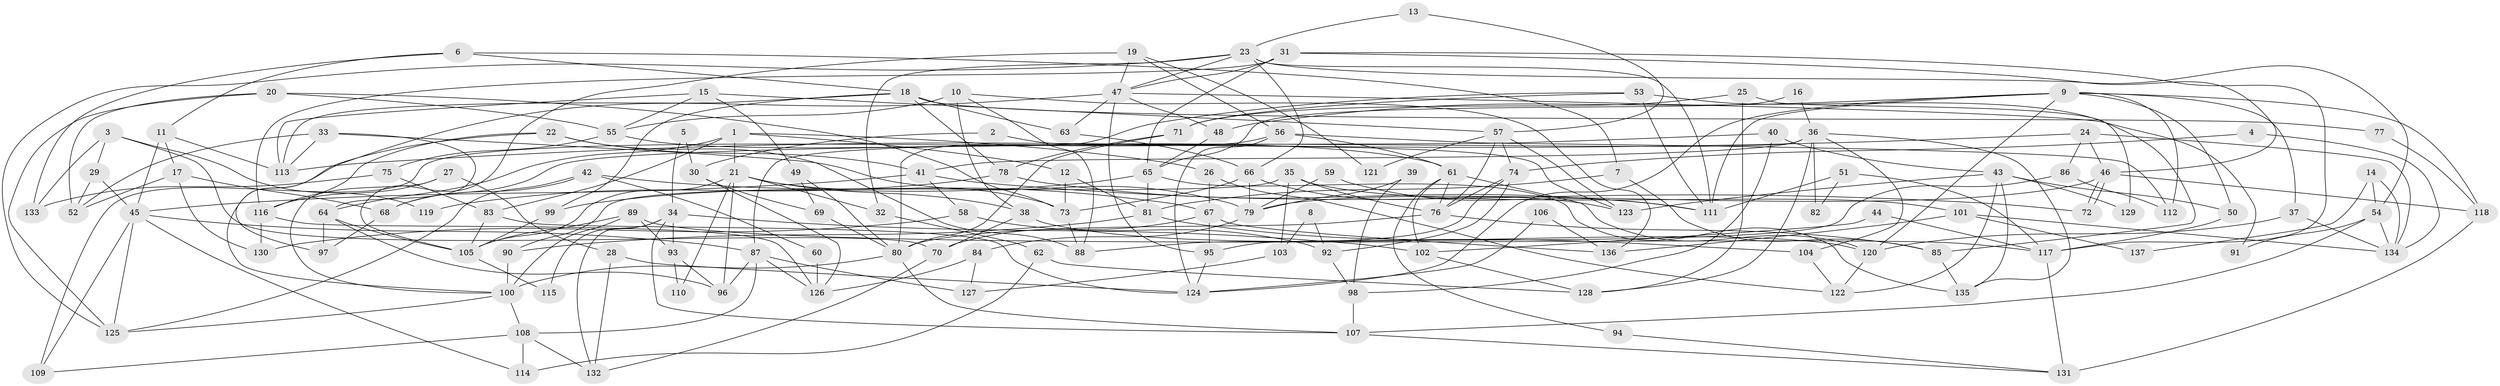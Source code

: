 // Generated by graph-tools (version 1.1) at 2025/36/03/09/25 02:36:01]
// undirected, 137 vertices, 274 edges
graph export_dot {
graph [start="1"]
  node [color=gray90,style=filled];
  1;
  2;
  3;
  4;
  5;
  6;
  7;
  8;
  9;
  10;
  11;
  12;
  13;
  14;
  15;
  16;
  17;
  18;
  19;
  20;
  21;
  22;
  23;
  24;
  25;
  26;
  27;
  28;
  29;
  30;
  31;
  32;
  33;
  34;
  35;
  36;
  37;
  38;
  39;
  40;
  41;
  42;
  43;
  44;
  45;
  46;
  47;
  48;
  49;
  50;
  51;
  52;
  53;
  54;
  55;
  56;
  57;
  58;
  59;
  60;
  61;
  62;
  63;
  64;
  65;
  66;
  67;
  68;
  69;
  70;
  71;
  72;
  73;
  74;
  75;
  76;
  77;
  78;
  79;
  80;
  81;
  82;
  83;
  84;
  85;
  86;
  87;
  88;
  89;
  90;
  91;
  92;
  93;
  94;
  95;
  96;
  97;
  98;
  99;
  100;
  101;
  102;
  103;
  104;
  105;
  106;
  107;
  108;
  109;
  110;
  111;
  112;
  113;
  114;
  115;
  116;
  117;
  118;
  119;
  120;
  121;
  122;
  123;
  124;
  125;
  126;
  127;
  128;
  129;
  130;
  131;
  132;
  133;
  134;
  135;
  136;
  137;
  1 -- 83;
  1 -- 21;
  1 -- 12;
  1 -- 26;
  1 -- 64;
  2 -- 123;
  2 -- 30;
  3 -- 133;
  3 -- 70;
  3 -- 29;
  3 -- 119;
  4 -- 134;
  4 -- 74;
  5 -- 30;
  5 -- 34;
  6 -- 11;
  6 -- 18;
  6 -- 7;
  6 -- 133;
  7 -- 85;
  7 -- 81;
  8 -- 103;
  8 -- 92;
  9 -- 112;
  9 -- 118;
  9 -- 37;
  9 -- 48;
  9 -- 50;
  9 -- 111;
  9 -- 120;
  9 -- 124;
  10 -- 55;
  10 -- 38;
  10 -- 88;
  10 -- 136;
  11 -- 45;
  11 -- 113;
  11 -- 17;
  12 -- 81;
  12 -- 73;
  13 -- 57;
  13 -- 23;
  14 -- 134;
  14 -- 54;
  14 -- 137;
  15 -- 113;
  15 -- 55;
  15 -- 49;
  15 -- 57;
  16 -- 36;
  16 -- 65;
  17 -- 52;
  17 -- 68;
  17 -- 130;
  18 -- 63;
  18 -- 78;
  18 -- 77;
  18 -- 99;
  18 -- 113;
  19 -- 105;
  19 -- 47;
  19 -- 56;
  19 -- 121;
  20 -- 73;
  20 -- 52;
  20 -- 55;
  20 -- 125;
  21 -- 73;
  21 -- 96;
  21 -- 32;
  21 -- 38;
  21 -- 105;
  21 -- 110;
  22 -- 100;
  22 -- 88;
  22 -- 41;
  22 -- 116;
  23 -- 54;
  23 -- 125;
  23 -- 32;
  23 -- 47;
  23 -- 66;
  23 -- 111;
  24 -- 46;
  24 -- 134;
  24 -- 86;
  24 -- 113;
  25 -- 71;
  25 -- 128;
  25 -- 129;
  26 -- 67;
  26 -- 122;
  27 -- 100;
  27 -- 116;
  27 -- 28;
  28 -- 124;
  28 -- 132;
  29 -- 45;
  29 -- 52;
  30 -- 126;
  30 -- 69;
  31 -- 47;
  31 -- 65;
  31 -- 46;
  31 -- 116;
  31 -- 117;
  32 -- 62;
  33 -- 113;
  33 -- 79;
  33 -- 52;
  33 -- 64;
  34 -- 102;
  34 -- 132;
  34 -- 93;
  34 -- 107;
  34 -- 115;
  35 -- 76;
  35 -- 90;
  35 -- 101;
  35 -- 103;
  36 -- 41;
  36 -- 104;
  36 -- 82;
  36 -- 87;
  36 -- 128;
  36 -- 135;
  37 -- 120;
  37 -- 134;
  38 -- 120;
  38 -- 70;
  39 -- 79;
  39 -- 98;
  40 -- 68;
  40 -- 43;
  40 -- 98;
  41 -- 45;
  41 -- 58;
  41 -- 72;
  42 -- 125;
  42 -- 68;
  42 -- 60;
  42 -- 67;
  43 -- 135;
  43 -- 123;
  43 -- 50;
  43 -- 122;
  43 -- 129;
  44 -- 117;
  44 -- 102;
  45 -- 87;
  45 -- 125;
  45 -- 109;
  45 -- 114;
  46 -- 72;
  46 -- 72;
  46 -- 79;
  46 -- 118;
  47 -- 95;
  47 -- 48;
  47 -- 63;
  47 -- 91;
  47 -- 97;
  48 -- 65;
  49 -- 80;
  49 -- 69;
  50 -- 117;
  51 -- 111;
  51 -- 117;
  51 -- 82;
  53 -- 111;
  53 -- 80;
  53 -- 71;
  53 -- 85;
  54 -- 134;
  54 -- 107;
  54 -- 91;
  55 -- 61;
  55 -- 75;
  56 -- 61;
  56 -- 109;
  56 -- 112;
  56 -- 124;
  57 -- 76;
  57 -- 74;
  57 -- 121;
  57 -- 123;
  58 -- 130;
  58 -- 92;
  59 -- 79;
  59 -- 111;
  60 -- 126;
  61 -- 76;
  61 -- 120;
  61 -- 94;
  61 -- 102;
  62 -- 114;
  62 -- 128;
  63 -- 66;
  64 -- 96;
  64 -- 97;
  64 -- 105;
  65 -- 99;
  65 -- 81;
  65 -- 135;
  66 -- 73;
  66 -- 79;
  66 -- 123;
  67 -- 70;
  67 -- 95;
  67 -- 136;
  68 -- 97;
  69 -- 80;
  70 -- 132;
  71 -- 80;
  71 -- 78;
  73 -- 88;
  74 -- 92;
  74 -- 76;
  74 -- 88;
  75 -- 83;
  75 -- 133;
  76 -- 85;
  76 -- 80;
  77 -- 118;
  78 -- 111;
  78 -- 119;
  79 -- 84;
  80 -- 100;
  80 -- 107;
  81 -- 90;
  81 -- 104;
  83 -- 105;
  83 -- 124;
  84 -- 126;
  84 -- 127;
  85 -- 135;
  86 -- 95;
  86 -- 112;
  87 -- 96;
  87 -- 108;
  87 -- 126;
  87 -- 127;
  89 -- 117;
  89 -- 105;
  89 -- 93;
  89 -- 100;
  90 -- 100;
  92 -- 98;
  93 -- 96;
  93 -- 110;
  94 -- 131;
  95 -- 124;
  98 -- 107;
  99 -- 105;
  100 -- 108;
  100 -- 125;
  101 -- 136;
  101 -- 134;
  101 -- 137;
  102 -- 128;
  103 -- 127;
  104 -- 122;
  105 -- 115;
  106 -- 136;
  106 -- 124;
  107 -- 131;
  108 -- 109;
  108 -- 114;
  108 -- 132;
  116 -- 126;
  116 -- 130;
  117 -- 131;
  118 -- 131;
  120 -- 122;
}
